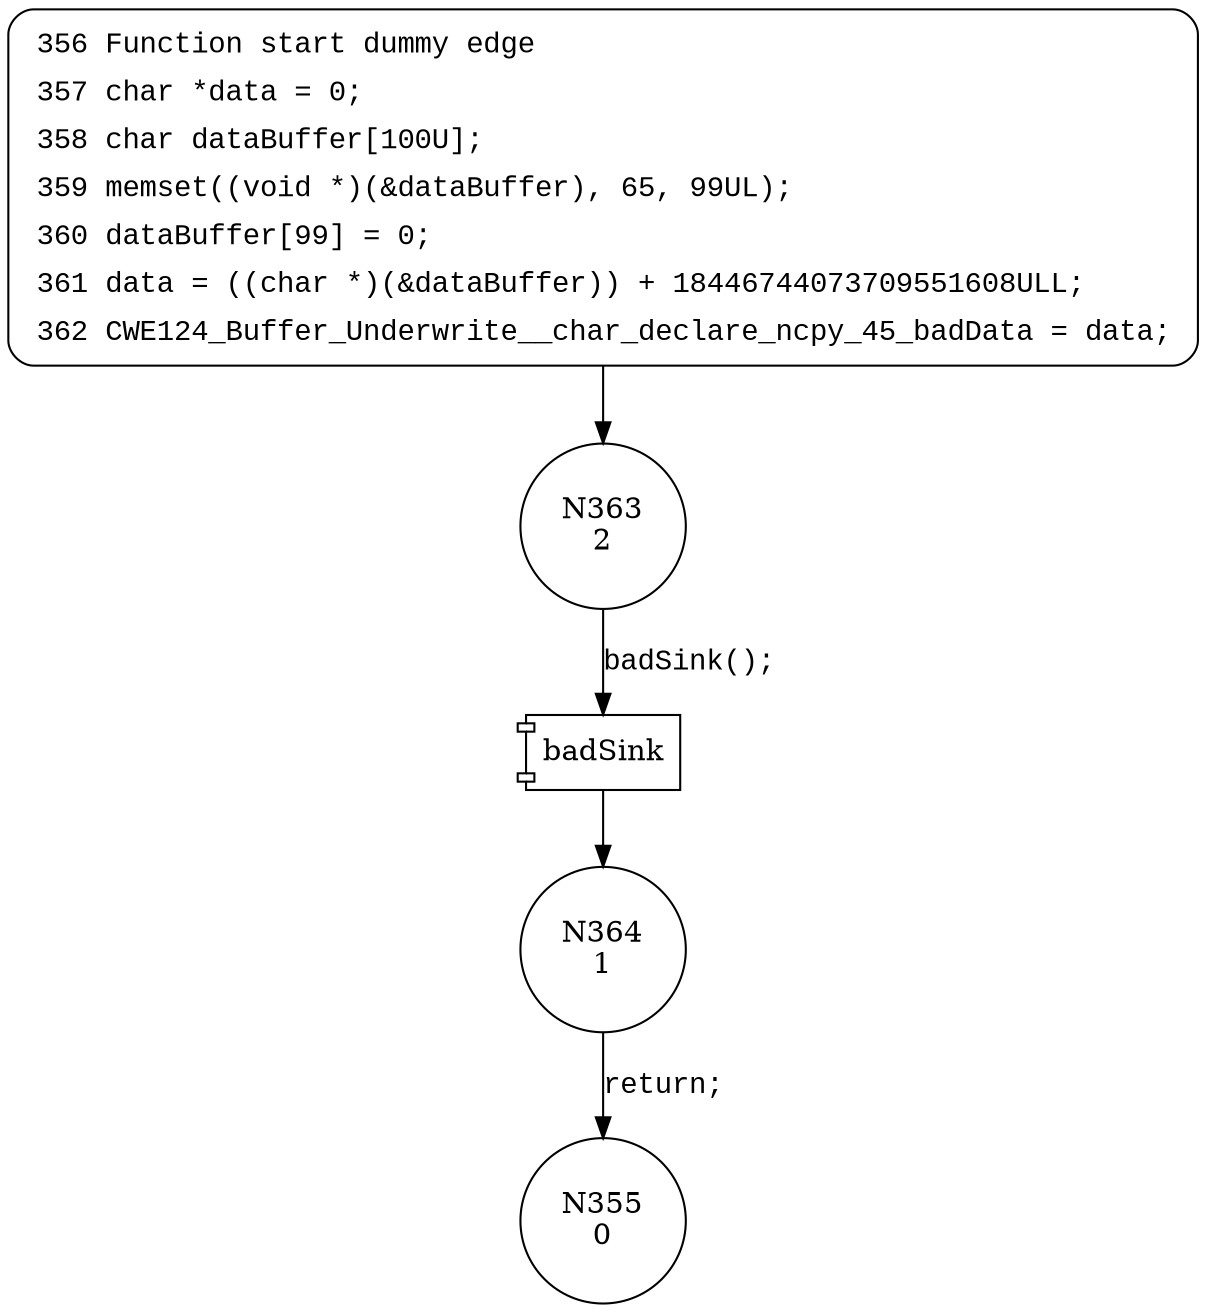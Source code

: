 digraph CWE124_Buffer_Underwrite__char_declare_ncpy_45_bad {
363 [shape="circle" label="N363\n2"]
364 [shape="circle" label="N364\n1"]
355 [shape="circle" label="N355\n0"]
356 [style="filled,bold" penwidth="1" fillcolor="white" fontname="Courier New" shape="Mrecord" label=<<table border="0" cellborder="0" cellpadding="3" bgcolor="white"><tr><td align="right">356</td><td align="left">Function start dummy edge</td></tr><tr><td align="right">357</td><td align="left">char *data = 0;</td></tr><tr><td align="right">358</td><td align="left">char dataBuffer[100U];</td></tr><tr><td align="right">359</td><td align="left">memset((void *)(&amp;dataBuffer), 65, 99UL);</td></tr><tr><td align="right">360</td><td align="left">dataBuffer[99] = 0;</td></tr><tr><td align="right">361</td><td align="left">data = ((char *)(&amp;dataBuffer)) + 18446744073709551608ULL;</td></tr><tr><td align="right">362</td><td align="left">CWE124_Buffer_Underwrite__char_declare_ncpy_45_badData = data;</td></tr></table>>]
356 -> 363[label=""]
100007 [shape="component" label="badSink"]
363 -> 100007 [label="badSink();" fontname="Courier New"]
100007 -> 364 [label="" fontname="Courier New"]
364 -> 355 [label="return;" fontname="Courier New"]
}